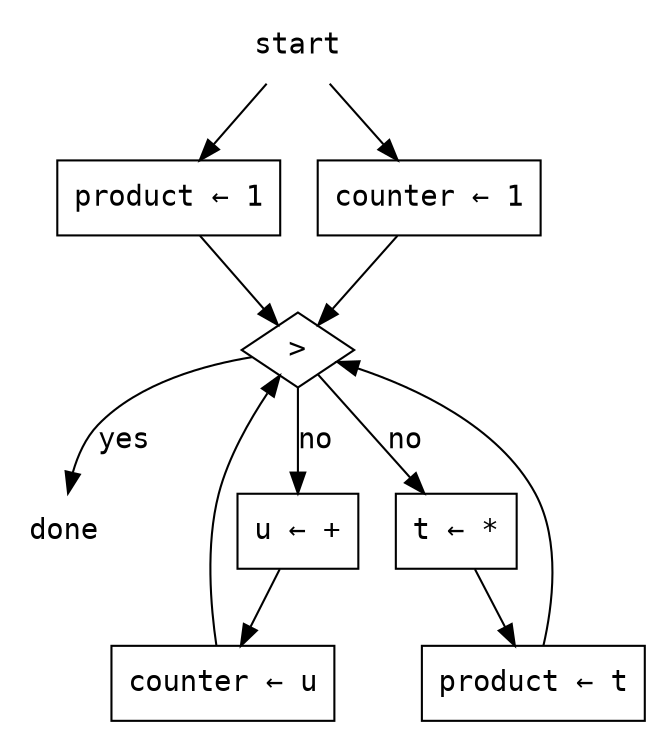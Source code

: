 #!/usr/bin/env dot
digraph conroller {
        edge[fontname=monospace]
        node[fontname=monospace]
        {
                node[shape=plaintext]
                start
                done
        }
        {
                node[shape=diamond]
                greater_than[label=">"]
        }
        {
                node[shape=box]
                product_1[label="product &larr; 1"]
                counter_1[label="counter &larr; 1"]
                u_plus[label="u &larr; +"]
                t_times[label="t &larr; *"]
                counter_u[label="counter &larr; u"]
                product_t[label="product &larr; t"]
        }
        start -> product_1
        start -> counter_1
        product_1 -> greater_than
        counter_1 -> greater_than
        greater_than -> u_plus [label=no]
        greater_than -> t_times [label=no]
        u_plus -> counter_u
        t_times -> product_t
        counter_u -> greater_than
        product_t -> greater_than
        greater_than -> done [label=yes]
}
